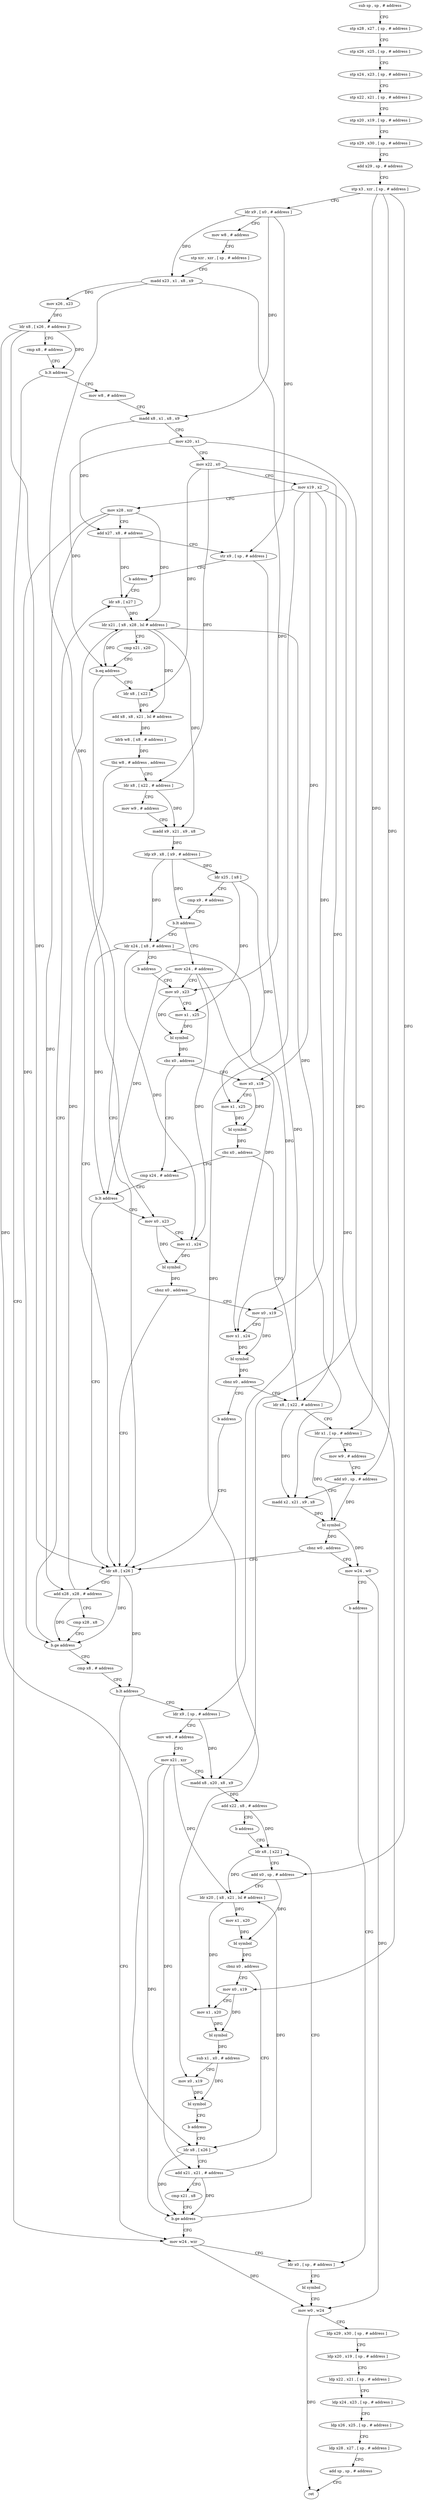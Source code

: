 digraph "func" {
"4261744" [label = "sub sp , sp , # address" ]
"4261748" [label = "stp x28 , x27 , [ sp , # address ]" ]
"4261752" [label = "stp x26 , x25 , [ sp , # address ]" ]
"4261756" [label = "stp x24 , x23 , [ sp , # address ]" ]
"4261760" [label = "stp x22 , x21 , [ sp , # address ]" ]
"4261764" [label = "stp x20 , x19 , [ sp , # address ]" ]
"4261768" [label = "stp x29 , x30 , [ sp , # address ]" ]
"4261772" [label = "add x29 , sp , # address" ]
"4261776" [label = "stp x3 , xzr , [ sp , # address ]" ]
"4261780" [label = "ldr x9 , [ x0 , # address ]" ]
"4261784" [label = "mov w8 , # address" ]
"4261788" [label = "stp xzr , xzr , [ sp , # address ]" ]
"4261792" [label = "madd x23 , x1 , x8 , x9" ]
"4261796" [label = "mov x26 , x23" ]
"4261800" [label = "ldr x8 , [ x26 , # address ]!" ]
"4261804" [label = "cmp x8 , # address" ]
"4261808" [label = "b.lt address" ]
"4262140" [label = "mov w24 , wzr" ]
"4261812" [label = "mov w8 , # address" ]
"4262144" [label = "ldr x0 , [ sp , # address ]" ]
"4261816" [label = "madd x8 , x1 , x8 , x9" ]
"4261820" [label = "mov x20 , x1" ]
"4261824" [label = "mov x22 , x0" ]
"4261828" [label = "mov x19 , x2" ]
"4261832" [label = "mov x28 , xzr" ]
"4261836" [label = "add x27 , x8 , # address" ]
"4261840" [label = "str x9 , [ sp , # address ]" ]
"4261844" [label = "b address" ]
"4261908" [label = "ldr x8 , [ x27 ]" ]
"4261912" [label = "ldr x21 , [ x8 , x28 , lsl # address ]" ]
"4261916" [label = "cmp x21 , x20" ]
"4261920" [label = "b.eq address" ]
"4261892" [label = "ldr x8 , [ x26 ]" ]
"4261924" [label = "ldr x8 , [ x22 ]" ]
"4261896" [label = "add x28 , x28 , # address" ]
"4261900" [label = "cmp x28 , x8" ]
"4261904" [label = "b.ge address" ]
"4262040" [label = "cmp x8 , # address" ]
"4261928" [label = "add x8 , x8 , x21 , lsl # address" ]
"4261932" [label = "ldrb w8 , [ x8 , # address ]" ]
"4261936" [label = "tbz w8 , # address , address" ]
"4261940" [label = "ldr x8 , [ x22 , # address ]" ]
"4262044" [label = "b.lt address" ]
"4262048" [label = "ldr x9 , [ sp , # address ]" ]
"4261944" [label = "mov w9 , # address" ]
"4261948" [label = "madd x9 , x21 , x9 , x8" ]
"4261952" [label = "ldp x9 , x8 , [ x9 , # address ]" ]
"4261956" [label = "ldr x25 , [ x8 ]" ]
"4261960" [label = "cmp x9 , # address" ]
"4261964" [label = "b.lt address" ]
"4261976" [label = "mov x24 , # address" ]
"4261968" [label = "ldr x24 , [ x8 , # address ]" ]
"4262052" [label = "mov w8 , # address" ]
"4262056" [label = "mov x21 , xzr" ]
"4262060" [label = "madd x8 , x20 , x8 , x9" ]
"4262064" [label = "add x22 , x8 , # address" ]
"4262068" [label = "b address" ]
"4262088" [label = "ldr x8 , [ x22 ]" ]
"4261980" [label = "mov x0 , x23" ]
"4261972" [label = "b address" ]
"4262092" [label = "add x0 , sp , # address" ]
"4262096" [label = "ldr x20 , [ x8 , x21 , lsl # address ]" ]
"4262100" [label = "mov x1 , x20" ]
"4262104" [label = "bl symbol" ]
"4262108" [label = "cbnz x0 , address" ]
"4262072" [label = "ldr x8 , [ x26 ]" ]
"4262112" [label = "mov x0 , x19" ]
"4261848" [label = "mov x0 , x19" ]
"4261852" [label = "mov x1 , x25" ]
"4261856" [label = "bl symbol" ]
"4261860" [label = "cbz x0 , address" ]
"4261996" [label = "cmp x24 , # address" ]
"4261864" [label = "ldr x8 , [ x22 , # address ]" ]
"4262000" [label = "b.lt address" ]
"4262004" [label = "mov x0 , x23" ]
"4261984" [label = "mov x1 , x25" ]
"4261988" [label = "bl symbol" ]
"4261992" [label = "cbz x0 , address" ]
"4262076" [label = "add x21 , x21 , # address" ]
"4262080" [label = "cmp x21 , x8" ]
"4262084" [label = "b.ge address" ]
"4262116" [label = "mov x1 , x20" ]
"4262120" [label = "bl symbol" ]
"4262124" [label = "sub x1 , x0 , # address" ]
"4262128" [label = "mov x0 , x19" ]
"4262132" [label = "bl symbol" ]
"4262136" [label = "b address" ]
"4261868" [label = "ldr x1 , [ sp , # address ]" ]
"4261872" [label = "mov w9 , # address" ]
"4261876" [label = "add x0 , sp , # address" ]
"4261880" [label = "madd x2 , x21 , x9 , x8" ]
"4261884" [label = "bl symbol" ]
"4261888" [label = "cbnz w0 , address" ]
"4262188" [label = "mov w24 , w0" ]
"4262008" [label = "mov x1 , x24" ]
"4262012" [label = "bl symbol" ]
"4262016" [label = "cbnz x0 , address" ]
"4262020" [label = "mov x0 , x19" ]
"4262192" [label = "b address" ]
"4262024" [label = "mov x1 , x24" ]
"4262028" [label = "bl symbol" ]
"4262032" [label = "cbnz x0 , address" ]
"4262036" [label = "b address" ]
"4262148" [label = "bl symbol" ]
"4262152" [label = "mov w0 , w24" ]
"4262156" [label = "ldp x29 , x30 , [ sp , # address ]" ]
"4262160" [label = "ldp x20 , x19 , [ sp , # address ]" ]
"4262164" [label = "ldp x22 , x21 , [ sp , # address ]" ]
"4262168" [label = "ldp x24 , x23 , [ sp , # address ]" ]
"4262172" [label = "ldp x26 , x25 , [ sp , # address ]" ]
"4262176" [label = "ldp x28 , x27 , [ sp , # address ]" ]
"4262180" [label = "add sp , sp , # address" ]
"4262184" [label = "ret" ]
"4261744" -> "4261748" [ label = "CFG" ]
"4261748" -> "4261752" [ label = "CFG" ]
"4261752" -> "4261756" [ label = "CFG" ]
"4261756" -> "4261760" [ label = "CFG" ]
"4261760" -> "4261764" [ label = "CFG" ]
"4261764" -> "4261768" [ label = "CFG" ]
"4261768" -> "4261772" [ label = "CFG" ]
"4261772" -> "4261776" [ label = "CFG" ]
"4261776" -> "4261780" [ label = "CFG" ]
"4261776" -> "4261868" [ label = "DFG" ]
"4261776" -> "4262092" [ label = "DFG" ]
"4261776" -> "4261876" [ label = "DFG" ]
"4261780" -> "4261784" [ label = "CFG" ]
"4261780" -> "4261792" [ label = "DFG" ]
"4261780" -> "4261816" [ label = "DFG" ]
"4261780" -> "4261840" [ label = "DFG" ]
"4261784" -> "4261788" [ label = "CFG" ]
"4261788" -> "4261792" [ label = "CFG" ]
"4261792" -> "4261796" [ label = "DFG" ]
"4261792" -> "4261980" [ label = "DFG" ]
"4261792" -> "4262004" [ label = "DFG" ]
"4261796" -> "4261800" [ label = "DFG" ]
"4261800" -> "4261804" [ label = "CFG" ]
"4261800" -> "4261892" [ label = "DFG" ]
"4261800" -> "4262072" [ label = "DFG" ]
"4261800" -> "4261808" [ label = "DFG" ]
"4261804" -> "4261808" [ label = "CFG" ]
"4261808" -> "4262140" [ label = "CFG" ]
"4261808" -> "4261812" [ label = "CFG" ]
"4262140" -> "4262144" [ label = "CFG" ]
"4262140" -> "4262152" [ label = "DFG" ]
"4261812" -> "4261816" [ label = "CFG" ]
"4262144" -> "4262148" [ label = "CFG" ]
"4261816" -> "4261820" [ label = "CFG" ]
"4261816" -> "4261836" [ label = "DFG" ]
"4261820" -> "4261824" [ label = "CFG" ]
"4261820" -> "4261920" [ label = "DFG" ]
"4261820" -> "4262060" [ label = "DFG" ]
"4261824" -> "4261828" [ label = "CFG" ]
"4261824" -> "4261924" [ label = "DFG" ]
"4261824" -> "4261940" [ label = "DFG" ]
"4261824" -> "4261864" [ label = "DFG" ]
"4261828" -> "4261832" [ label = "CFG" ]
"4261828" -> "4262112" [ label = "DFG" ]
"4261828" -> "4262128" [ label = "DFG" ]
"4261828" -> "4261848" [ label = "DFG" ]
"4261828" -> "4262020" [ label = "DFG" ]
"4261832" -> "4261836" [ label = "CFG" ]
"4261832" -> "4261912" [ label = "DFG" ]
"4261832" -> "4261896" [ label = "DFG" ]
"4261832" -> "4261904" [ label = "DFG" ]
"4261836" -> "4261840" [ label = "CFG" ]
"4261836" -> "4261908" [ label = "DFG" ]
"4261840" -> "4261844" [ label = "CFG" ]
"4261840" -> "4262048" [ label = "DFG" ]
"4261844" -> "4261908" [ label = "CFG" ]
"4261908" -> "4261912" [ label = "DFG" ]
"4261912" -> "4261916" [ label = "CFG" ]
"4261912" -> "4261920" [ label = "DFG" ]
"4261912" -> "4261928" [ label = "DFG" ]
"4261912" -> "4261948" [ label = "DFG" ]
"4261912" -> "4261880" [ label = "DFG" ]
"4261916" -> "4261920" [ label = "CFG" ]
"4261920" -> "4261892" [ label = "CFG" ]
"4261920" -> "4261924" [ label = "CFG" ]
"4261892" -> "4261896" [ label = "CFG" ]
"4261892" -> "4261904" [ label = "DFG" ]
"4261892" -> "4262044" [ label = "DFG" ]
"4261924" -> "4261928" [ label = "DFG" ]
"4261896" -> "4261900" [ label = "CFG" ]
"4261896" -> "4261912" [ label = "DFG" ]
"4261896" -> "4261904" [ label = "DFG" ]
"4261900" -> "4261904" [ label = "CFG" ]
"4261904" -> "4262040" [ label = "CFG" ]
"4261904" -> "4261908" [ label = "CFG" ]
"4262040" -> "4262044" [ label = "CFG" ]
"4261928" -> "4261932" [ label = "DFG" ]
"4261932" -> "4261936" [ label = "DFG" ]
"4261936" -> "4261892" [ label = "CFG" ]
"4261936" -> "4261940" [ label = "CFG" ]
"4261940" -> "4261944" [ label = "CFG" ]
"4261940" -> "4261948" [ label = "DFG" ]
"4262044" -> "4262140" [ label = "CFG" ]
"4262044" -> "4262048" [ label = "CFG" ]
"4262048" -> "4262052" [ label = "CFG" ]
"4262048" -> "4262060" [ label = "DFG" ]
"4261944" -> "4261948" [ label = "CFG" ]
"4261948" -> "4261952" [ label = "DFG" ]
"4261952" -> "4261956" [ label = "DFG" ]
"4261952" -> "4261964" [ label = "DFG" ]
"4261952" -> "4261968" [ label = "DFG" ]
"4261956" -> "4261960" [ label = "CFG" ]
"4261956" -> "4261984" [ label = "DFG" ]
"4261956" -> "4261852" [ label = "DFG" ]
"4261960" -> "4261964" [ label = "CFG" ]
"4261964" -> "4261976" [ label = "CFG" ]
"4261964" -> "4261968" [ label = "CFG" ]
"4261976" -> "4261980" [ label = "CFG" ]
"4261976" -> "4262000" [ label = "DFG" ]
"4261976" -> "4262008" [ label = "DFG" ]
"4261976" -> "4262024" [ label = "DFG" ]
"4261968" -> "4261972" [ label = "CFG" ]
"4261968" -> "4262000" [ label = "DFG" ]
"4261968" -> "4262008" [ label = "DFG" ]
"4261968" -> "4262024" [ label = "DFG" ]
"4262052" -> "4262056" [ label = "CFG" ]
"4262056" -> "4262060" [ label = "CFG" ]
"4262056" -> "4262096" [ label = "DFG" ]
"4262056" -> "4262076" [ label = "DFG" ]
"4262056" -> "4262084" [ label = "DFG" ]
"4262060" -> "4262064" [ label = "DFG" ]
"4262064" -> "4262068" [ label = "CFG" ]
"4262064" -> "4262088" [ label = "DFG" ]
"4262068" -> "4262088" [ label = "CFG" ]
"4262088" -> "4262092" [ label = "CFG" ]
"4262088" -> "4262096" [ label = "DFG" ]
"4261980" -> "4261984" [ label = "CFG" ]
"4261980" -> "4261988" [ label = "DFG" ]
"4261972" -> "4261980" [ label = "CFG" ]
"4262092" -> "4262096" [ label = "CFG" ]
"4262092" -> "4262104" [ label = "DFG" ]
"4262096" -> "4262100" [ label = "DFG" ]
"4262096" -> "4262116" [ label = "DFG" ]
"4262100" -> "4262104" [ label = "DFG" ]
"4262104" -> "4262108" [ label = "DFG" ]
"4262108" -> "4262072" [ label = "CFG" ]
"4262108" -> "4262112" [ label = "CFG" ]
"4262072" -> "4262076" [ label = "CFG" ]
"4262072" -> "4262084" [ label = "DFG" ]
"4262112" -> "4262116" [ label = "CFG" ]
"4262112" -> "4262120" [ label = "DFG" ]
"4261848" -> "4261852" [ label = "CFG" ]
"4261848" -> "4261856" [ label = "DFG" ]
"4261852" -> "4261856" [ label = "DFG" ]
"4261856" -> "4261860" [ label = "DFG" ]
"4261860" -> "4261996" [ label = "CFG" ]
"4261860" -> "4261864" [ label = "CFG" ]
"4261996" -> "4262000" [ label = "CFG" ]
"4261864" -> "4261868" [ label = "CFG" ]
"4261864" -> "4261880" [ label = "DFG" ]
"4262000" -> "4261892" [ label = "CFG" ]
"4262000" -> "4262004" [ label = "CFG" ]
"4262004" -> "4262008" [ label = "CFG" ]
"4262004" -> "4262012" [ label = "DFG" ]
"4261984" -> "4261988" [ label = "DFG" ]
"4261988" -> "4261992" [ label = "DFG" ]
"4261992" -> "4261848" [ label = "CFG" ]
"4261992" -> "4261996" [ label = "CFG" ]
"4262076" -> "4262080" [ label = "CFG" ]
"4262076" -> "4262096" [ label = "DFG" ]
"4262076" -> "4262084" [ label = "DFG" ]
"4262080" -> "4262084" [ label = "CFG" ]
"4262084" -> "4262140" [ label = "CFG" ]
"4262084" -> "4262088" [ label = "CFG" ]
"4262116" -> "4262120" [ label = "DFG" ]
"4262120" -> "4262124" [ label = "DFG" ]
"4262124" -> "4262128" [ label = "CFG" ]
"4262124" -> "4262132" [ label = "DFG" ]
"4262128" -> "4262132" [ label = "DFG" ]
"4262132" -> "4262136" [ label = "CFG" ]
"4262136" -> "4262072" [ label = "CFG" ]
"4261868" -> "4261872" [ label = "CFG" ]
"4261868" -> "4261884" [ label = "DFG" ]
"4261872" -> "4261876" [ label = "CFG" ]
"4261876" -> "4261880" [ label = "CFG" ]
"4261876" -> "4261884" [ label = "DFG" ]
"4261880" -> "4261884" [ label = "DFG" ]
"4261884" -> "4261888" [ label = "DFG" ]
"4261884" -> "4262188" [ label = "DFG" ]
"4261888" -> "4262188" [ label = "CFG" ]
"4261888" -> "4261892" [ label = "CFG" ]
"4262188" -> "4262192" [ label = "CFG" ]
"4262188" -> "4262152" [ label = "DFG" ]
"4262008" -> "4262012" [ label = "DFG" ]
"4262012" -> "4262016" [ label = "DFG" ]
"4262016" -> "4261892" [ label = "CFG" ]
"4262016" -> "4262020" [ label = "CFG" ]
"4262020" -> "4262024" [ label = "CFG" ]
"4262020" -> "4262028" [ label = "DFG" ]
"4262192" -> "4262144" [ label = "CFG" ]
"4262024" -> "4262028" [ label = "DFG" ]
"4262028" -> "4262032" [ label = "DFG" ]
"4262032" -> "4261864" [ label = "CFG" ]
"4262032" -> "4262036" [ label = "CFG" ]
"4262036" -> "4261892" [ label = "CFG" ]
"4262148" -> "4262152" [ label = "CFG" ]
"4262152" -> "4262156" [ label = "CFG" ]
"4262152" -> "4262184" [ label = "DFG" ]
"4262156" -> "4262160" [ label = "CFG" ]
"4262160" -> "4262164" [ label = "CFG" ]
"4262164" -> "4262168" [ label = "CFG" ]
"4262168" -> "4262172" [ label = "CFG" ]
"4262172" -> "4262176" [ label = "CFG" ]
"4262176" -> "4262180" [ label = "CFG" ]
"4262180" -> "4262184" [ label = "CFG" ]
}
